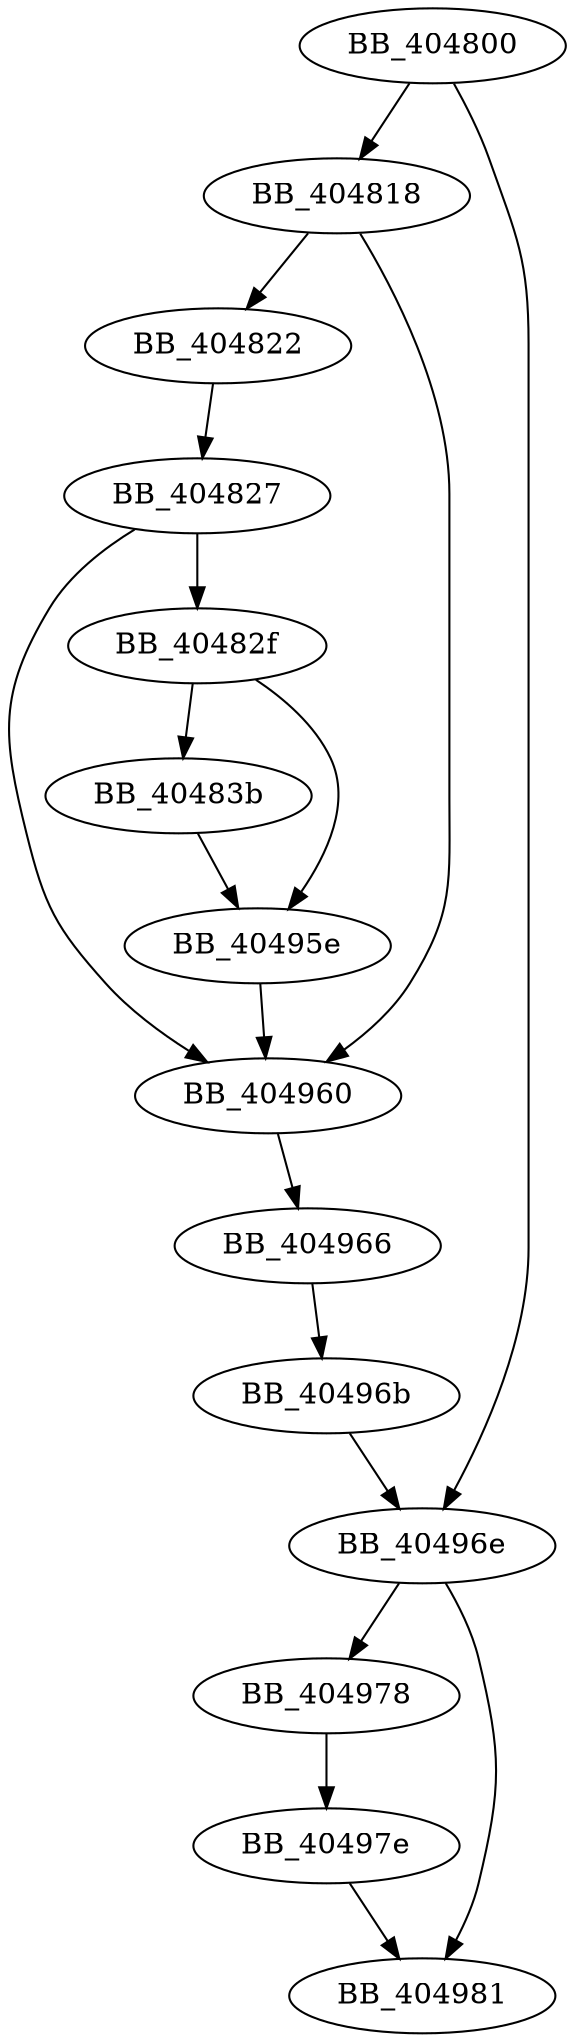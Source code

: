 DiGraph sub_404800{
BB_404800->BB_404818
BB_404800->BB_40496e
BB_404818->BB_404822
BB_404818->BB_404960
BB_404822->BB_404827
BB_404827->BB_40482f
BB_404827->BB_404960
BB_40482f->BB_40483b
BB_40482f->BB_40495e
BB_40483b->BB_40495e
BB_40495e->BB_404960
BB_404960->BB_404966
BB_404966->BB_40496b
BB_40496b->BB_40496e
BB_40496e->BB_404978
BB_40496e->BB_404981
BB_404978->BB_40497e
BB_40497e->BB_404981
}
